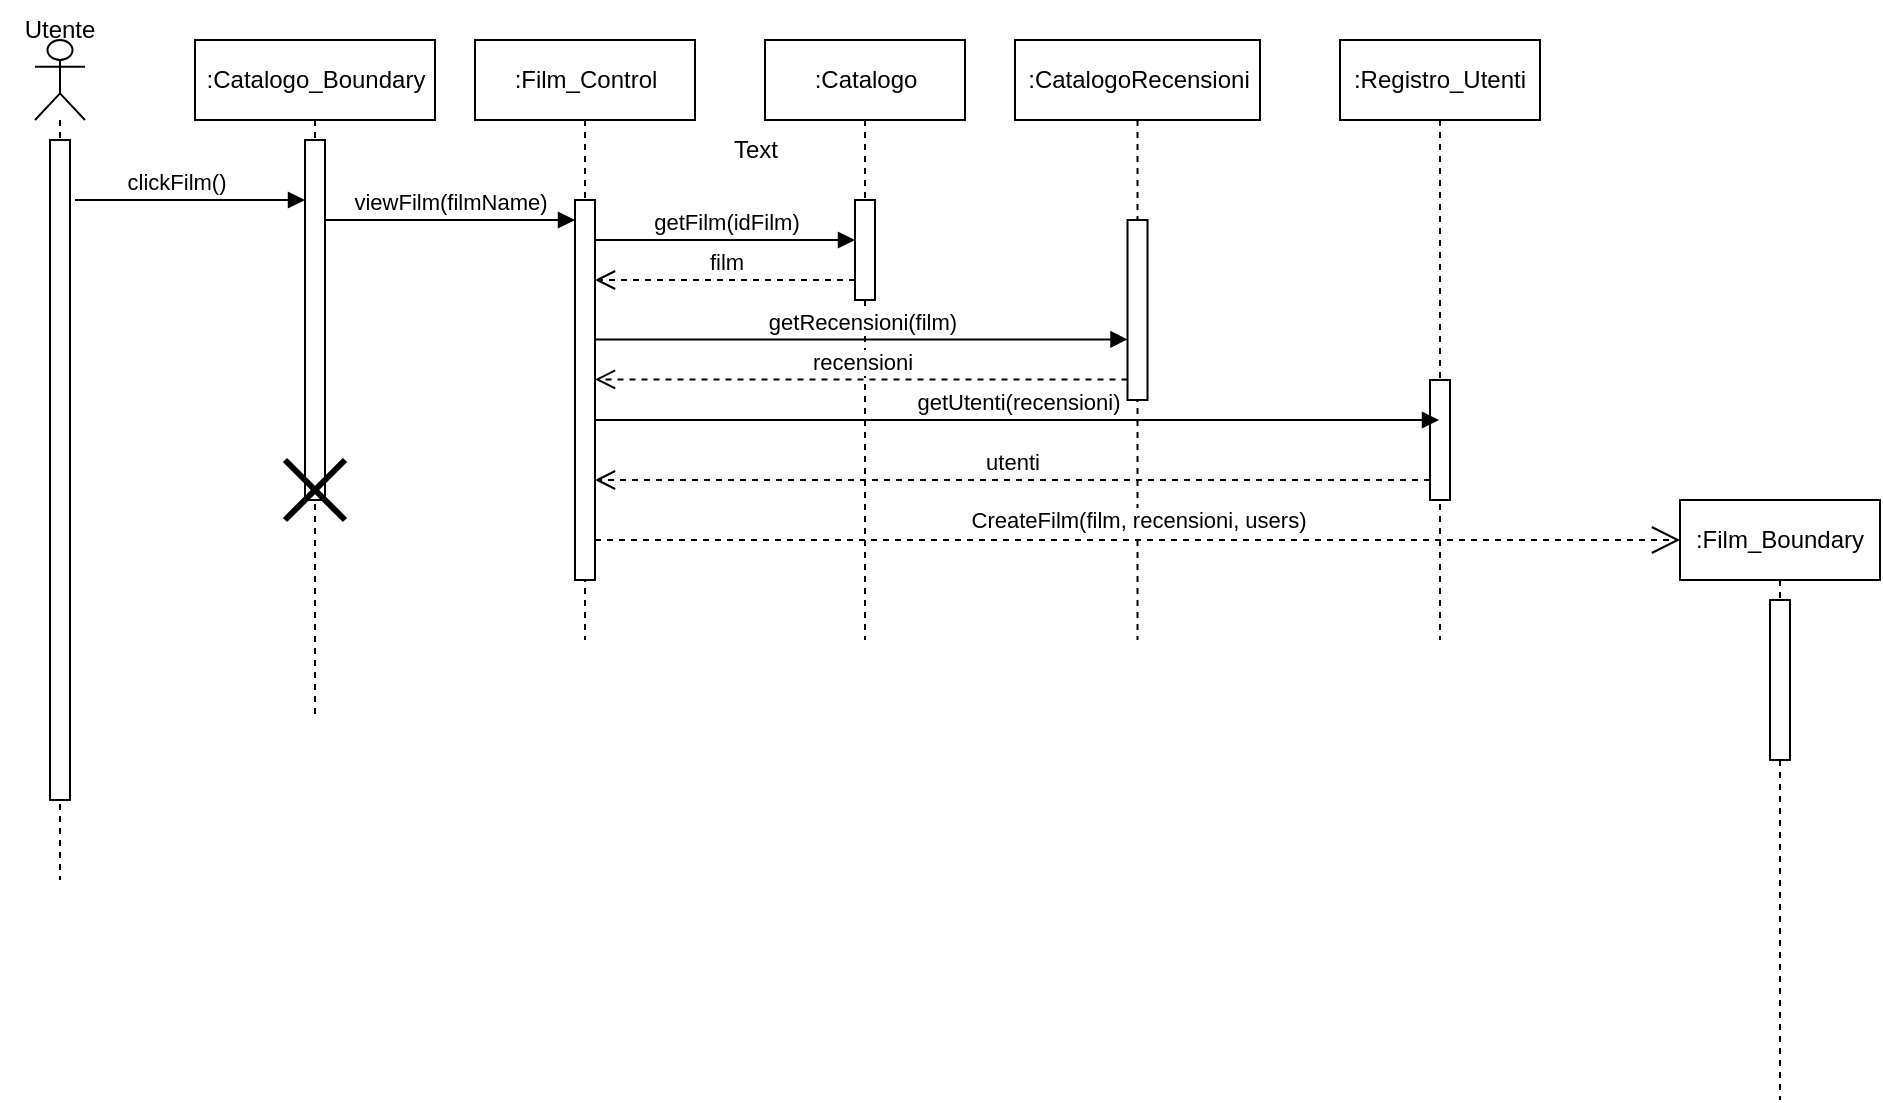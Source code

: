 <mxfile version="26.0.4">
  <diagram name="Page-1" id="zOEEpCLVx3BSE4MT3N1Z">
    <mxGraphModel dx="1020" dy="496" grid="1" gridSize="10" guides="1" tooltips="1" connect="1" arrows="1" fold="1" page="1" pageScale="1" pageWidth="827" pageHeight="1169" math="0" shadow="0">
      <root>
        <mxCell id="0" />
        <mxCell id="1" parent="0" />
        <mxCell id="JeqI6M3YK3XUUn6Ged-Q-53" value="" style="shape=umlLifeline;perimeter=lifelinePerimeter;whiteSpace=wrap;html=1;container=1;dropTarget=0;collapsible=0;recursiveResize=0;outlineConnect=0;portConstraint=eastwest;newEdgeStyle={&quot;curved&quot;:0,&quot;rounded&quot;:0};participant=umlActor;" parent="1" vertex="1">
          <mxGeometry x="307.5" y="450" width="25" height="420" as="geometry" />
        </mxCell>
        <mxCell id="JeqI6M3YK3XUUn6Ged-Q-54" value="" style="html=1;points=[[0,0,0,0,5],[0,1,0,0,-5],[1,0,0,0,5],[1,1,0,0,-5]];perimeter=orthogonalPerimeter;outlineConnect=0;targetShapes=umlLifeline;portConstraint=eastwest;newEdgeStyle={&quot;curved&quot;:0,&quot;rounded&quot;:0};" parent="JeqI6M3YK3XUUn6Ged-Q-53" vertex="1">
          <mxGeometry x="7.5" y="50" width="10" height="330" as="geometry" />
        </mxCell>
        <mxCell id="JeqI6M3YK3XUUn6Ged-Q-55" value=":CatalogoRecensioni" style="shape=umlLifeline;perimeter=lifelinePerimeter;whiteSpace=wrap;html=1;container=1;dropTarget=0;collapsible=0;recursiveResize=0;outlineConnect=0;portConstraint=eastwest;newEdgeStyle={&quot;curved&quot;:0,&quot;rounded&quot;:0};" parent="1" vertex="1">
          <mxGeometry x="797.5" y="450" width="122.5" height="300" as="geometry" />
        </mxCell>
        <mxCell id="JeqI6M3YK3XUUn6Ged-Q-56" value="" style="html=1;points=[[0,0,0,0,5],[0,1,0,0,-5],[1,0,0,0,5],[1,1,0,0,-5]];perimeter=orthogonalPerimeter;outlineConnect=0;targetShapes=umlLifeline;portConstraint=eastwest;newEdgeStyle={&quot;curved&quot;:0,&quot;rounded&quot;:0};" parent="JeqI6M3YK3XUUn6Ged-Q-55" vertex="1">
          <mxGeometry x="56.25" y="90" width="10" height="90" as="geometry" />
        </mxCell>
        <mxCell id="JeqI6M3YK3XUUn6Ged-Q-57" value=":Film_Control" style="shape=umlLifeline;perimeter=lifelinePerimeter;whiteSpace=wrap;html=1;container=1;dropTarget=0;collapsible=0;recursiveResize=0;outlineConnect=0;portConstraint=eastwest;newEdgeStyle={&quot;curved&quot;:0,&quot;rounded&quot;:0};" parent="1" vertex="1">
          <mxGeometry x="527.5" y="450" width="110" height="300" as="geometry" />
        </mxCell>
        <mxCell id="JeqI6M3YK3XUUn6Ged-Q-58" value="" style="html=1;points=[[0,0,0,0,5],[0,1,0,0,-5],[1,0,0,0,5],[1,1,0,0,-5]];perimeter=orthogonalPerimeter;outlineConnect=0;targetShapes=umlLifeline;portConstraint=eastwest;newEdgeStyle={&quot;curved&quot;:0,&quot;rounded&quot;:0};" parent="JeqI6M3YK3XUUn6Ged-Q-57" vertex="1">
          <mxGeometry x="50" y="80" width="10" height="190" as="geometry" />
        </mxCell>
        <mxCell id="JeqI6M3YK3XUUn6Ged-Q-59" value=":Catalogo_Boundary" style="shape=umlLifeline;perimeter=lifelinePerimeter;whiteSpace=wrap;html=1;container=1;dropTarget=0;collapsible=0;recursiveResize=0;outlineConnect=0;portConstraint=eastwest;newEdgeStyle={&quot;curved&quot;:0,&quot;rounded&quot;:0};" parent="1" vertex="1">
          <mxGeometry x="387.5" y="450" width="120" height="340" as="geometry" />
        </mxCell>
        <mxCell id="JeqI6M3YK3XUUn6Ged-Q-60" value="" style="html=1;points=[[0,0,0,0,5],[0,1,0,0,-5],[1,0,0,0,5],[1,1,0,0,-5]];perimeter=orthogonalPerimeter;outlineConnect=0;targetShapes=umlLifeline;portConstraint=eastwest;newEdgeStyle={&quot;curved&quot;:0,&quot;rounded&quot;:0};" parent="JeqI6M3YK3XUUn6Ged-Q-59" vertex="1">
          <mxGeometry x="55" y="50" width="10" height="180" as="geometry" />
        </mxCell>
        <mxCell id="JeqI6M3YK3XUUn6Ged-Q-61" value="" style="shape=umlDestroy;whiteSpace=wrap;html=1;strokeWidth=3;targetShapes=umlLifeline;" parent="JeqI6M3YK3XUUn6Ged-Q-59" vertex="1">
          <mxGeometry x="45" y="210" width="30" height="30" as="geometry" />
        </mxCell>
        <mxCell id="JeqI6M3YK3XUUn6Ged-Q-62" value="clickFilm()" style="html=1;verticalAlign=bottom;endArrow=block;curved=0;rounded=0;" parent="1" target="JeqI6M3YK3XUUn6Ged-Q-60" edge="1">
          <mxGeometry x="-0.13" width="80" relative="1" as="geometry">
            <mxPoint x="327.5" y="530" as="sourcePoint" />
            <mxPoint x="407.5" y="530" as="targetPoint" />
            <mxPoint as="offset" />
          </mxGeometry>
        </mxCell>
        <mxCell id="JeqI6M3YK3XUUn6Ged-Q-63" value="viewFilm(filmName)" style="html=1;verticalAlign=bottom;endArrow=block;curved=0;rounded=0;" parent="1" source="JeqI6M3YK3XUUn6Ged-Q-60" target="JeqI6M3YK3XUUn6Ged-Q-58" edge="1">
          <mxGeometry width="80" relative="1" as="geometry">
            <mxPoint x="477.5" y="540" as="sourcePoint" />
            <mxPoint x="547.5" y="530" as="targetPoint" />
            <Array as="points">
              <mxPoint x="497.5" y="540" />
            </Array>
          </mxGeometry>
        </mxCell>
        <mxCell id="JeqI6M3YK3XUUn6Ged-Q-64" value=":Catalogo" style="shape=umlLifeline;perimeter=lifelinePerimeter;whiteSpace=wrap;html=1;container=1;dropTarget=0;collapsible=0;recursiveResize=0;outlineConnect=0;portConstraint=eastwest;newEdgeStyle={&quot;curved&quot;:0,&quot;rounded&quot;:0};" parent="1" vertex="1">
          <mxGeometry x="672.5" y="450" width="100" height="300" as="geometry" />
        </mxCell>
        <mxCell id="JeqI6M3YK3XUUn6Ged-Q-65" value="" style="html=1;points=[[0,0,0,0,5],[0,1,0,0,-5],[1,0,0,0,5],[1,1,0,0,-5]];perimeter=orthogonalPerimeter;outlineConnect=0;targetShapes=umlLifeline;portConstraint=eastwest;newEdgeStyle={&quot;curved&quot;:0,&quot;rounded&quot;:0};" parent="JeqI6M3YK3XUUn6Ged-Q-64" vertex="1">
          <mxGeometry x="45" y="80" width="10" height="50" as="geometry" />
        </mxCell>
        <mxCell id="JeqI6M3YK3XUUn6Ged-Q-66" value="getFilm(idFilm)" style="html=1;verticalAlign=bottom;endArrow=block;curved=0;rounded=0;" parent="1" target="JeqI6M3YK3XUUn6Ged-Q-65" edge="1">
          <mxGeometry width="80" relative="1" as="geometry">
            <mxPoint x="587.5" y="550" as="sourcePoint" />
            <mxPoint x="712.5" y="550" as="targetPoint" />
            <mxPoint as="offset" />
          </mxGeometry>
        </mxCell>
        <mxCell id="JeqI6M3YK3XUUn6Ged-Q-67" value="film" style="html=1;verticalAlign=bottom;endArrow=open;dashed=1;endSize=8;curved=0;rounded=0;" parent="1" source="JeqI6M3YK3XUUn6Ged-Q-65" edge="1">
          <mxGeometry relative="1" as="geometry">
            <mxPoint x="732.5" y="570" as="sourcePoint" />
            <mxPoint x="587.5" y="570" as="targetPoint" />
          </mxGeometry>
        </mxCell>
        <mxCell id="JeqI6M3YK3XUUn6Ged-Q-68" value="getRecensioni(film)" style="html=1;verticalAlign=bottom;endArrow=block;curved=0;rounded=0;" parent="1" target="JeqI6M3YK3XUUn6Ged-Q-56" edge="1">
          <mxGeometry width="80" relative="1" as="geometry">
            <mxPoint x="587.5" y="599.72" as="sourcePoint" />
            <mxPoint x="732.5" y="599.72" as="targetPoint" />
          </mxGeometry>
        </mxCell>
        <mxCell id="JeqI6M3YK3XUUn6Ged-Q-69" value="recensioni" style="html=1;verticalAlign=bottom;endArrow=open;dashed=1;endSize=8;curved=0;rounded=0;" parent="1" edge="1" source="JeqI6M3YK3XUUn6Ged-Q-56">
          <mxGeometry relative="1" as="geometry">
            <mxPoint x="842.5" y="619.72" as="sourcePoint" />
            <mxPoint x="587.5" y="619.72" as="targetPoint" />
          </mxGeometry>
        </mxCell>
        <mxCell id="JeqI6M3YK3XUUn6Ged-Q-70" value=":Film_Boundary" style="shape=umlLifeline;perimeter=lifelinePerimeter;whiteSpace=wrap;html=1;container=1;dropTarget=0;collapsible=0;recursiveResize=0;outlineConnect=0;portConstraint=eastwest;newEdgeStyle={&quot;curved&quot;:0,&quot;rounded&quot;:0};" parent="1" vertex="1">
          <mxGeometry x="1130" y="680" width="100" height="300" as="geometry" />
        </mxCell>
        <mxCell id="JeqI6M3YK3XUUn6Ged-Q-71" value="" style="html=1;points=[[0,0,0,0,5],[0,1,0,0,-5],[1,0,0,0,5],[1,1,0,0,-5]];perimeter=orthogonalPerimeter;outlineConnect=0;targetShapes=umlLifeline;portConstraint=eastwest;newEdgeStyle={&quot;curved&quot;:0,&quot;rounded&quot;:0};" parent="JeqI6M3YK3XUUn6Ged-Q-70" vertex="1">
          <mxGeometry x="45" y="50" width="10" height="80" as="geometry" />
        </mxCell>
        <mxCell id="JeqI6M3YK3XUUn6Ged-Q-72" value="CreateFilm(film, recensioni, users)" style="endArrow=open;endSize=12;dashed=1;html=1;rounded=0;" parent="1" edge="1">
          <mxGeometry y="10" width="160" relative="1" as="geometry">
            <mxPoint x="587.5" y="700" as="sourcePoint" />
            <mxPoint x="1130" y="700" as="targetPoint" />
            <mxPoint as="offset" />
          </mxGeometry>
        </mxCell>
        <mxCell id="JeqI6M3YK3XUUn6Ged-Q-73" value="Text" style="text;html=1;align=center;verticalAlign=middle;whiteSpace=wrap;rounded=0;" parent="1" vertex="1">
          <mxGeometry x="637.5" y="490" width="60" height="30" as="geometry" />
        </mxCell>
        <mxCell id="JeqI6M3YK3XUUn6Ged-Q-74" value="Utente" style="text;html=1;align=center;verticalAlign=middle;whiteSpace=wrap;rounded=0;" parent="1" vertex="1">
          <mxGeometry x="290" y="430" width="60" height="30" as="geometry" />
        </mxCell>
        <mxCell id="AAo6RSuXa18eq4sHVDub-1" value=":Registro_Utenti" style="shape=umlLifeline;perimeter=lifelinePerimeter;whiteSpace=wrap;html=1;container=1;dropTarget=0;collapsible=0;recursiveResize=0;outlineConnect=0;portConstraint=eastwest;newEdgeStyle={&quot;curved&quot;:0,&quot;rounded&quot;:0};" vertex="1" parent="1">
          <mxGeometry x="960" y="450" width="100" height="300" as="geometry" />
        </mxCell>
        <mxCell id="AAo6RSuXa18eq4sHVDub-2" value="" style="html=1;points=[[0,0,0,0,5],[0,1,0,0,-5],[1,0,0,0,5],[1,1,0,0,-5]];perimeter=orthogonalPerimeter;outlineConnect=0;targetShapes=umlLifeline;portConstraint=eastwest;newEdgeStyle={&quot;curved&quot;:0,&quot;rounded&quot;:0};" vertex="1" parent="AAo6RSuXa18eq4sHVDub-1">
          <mxGeometry x="45" y="170" width="10" height="60" as="geometry" />
        </mxCell>
        <mxCell id="AAo6RSuXa18eq4sHVDub-3" value="getUtenti(recensioni)" style="html=1;verticalAlign=bottom;endArrow=block;curved=0;rounded=0;" edge="1" parent="1">
          <mxGeometry width="80" relative="1" as="geometry">
            <mxPoint x="587.5" y="640" as="sourcePoint" />
            <mxPoint x="1009.5" y="640" as="targetPoint" />
          </mxGeometry>
        </mxCell>
        <mxCell id="AAo6RSuXa18eq4sHVDub-4" value="utenti" style="html=1;verticalAlign=bottom;endArrow=open;dashed=1;endSize=8;curved=0;rounded=0;" edge="1" parent="1">
          <mxGeometry relative="1" as="geometry">
            <mxPoint x="1005" y="670" as="sourcePoint" />
            <mxPoint x="587.5" y="670" as="targetPoint" />
          </mxGeometry>
        </mxCell>
      </root>
    </mxGraphModel>
  </diagram>
</mxfile>
